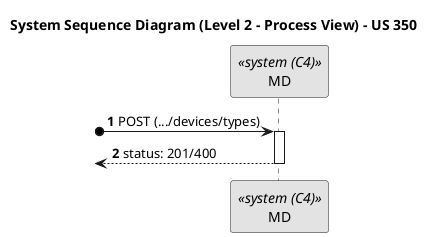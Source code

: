 @startuml
skinparam monochrome true
skinparam packageStyle rectangle
skinparam shadowing false

title System Sequence Diagram (Level 2 - Process View) - US 350
autonumber

participant "MD" as MD <<system (C4)>>

?o-> MD : POST (.../devices/types)
activate MD

<-- MD : status: 201/400
deactivate MD

@enduml